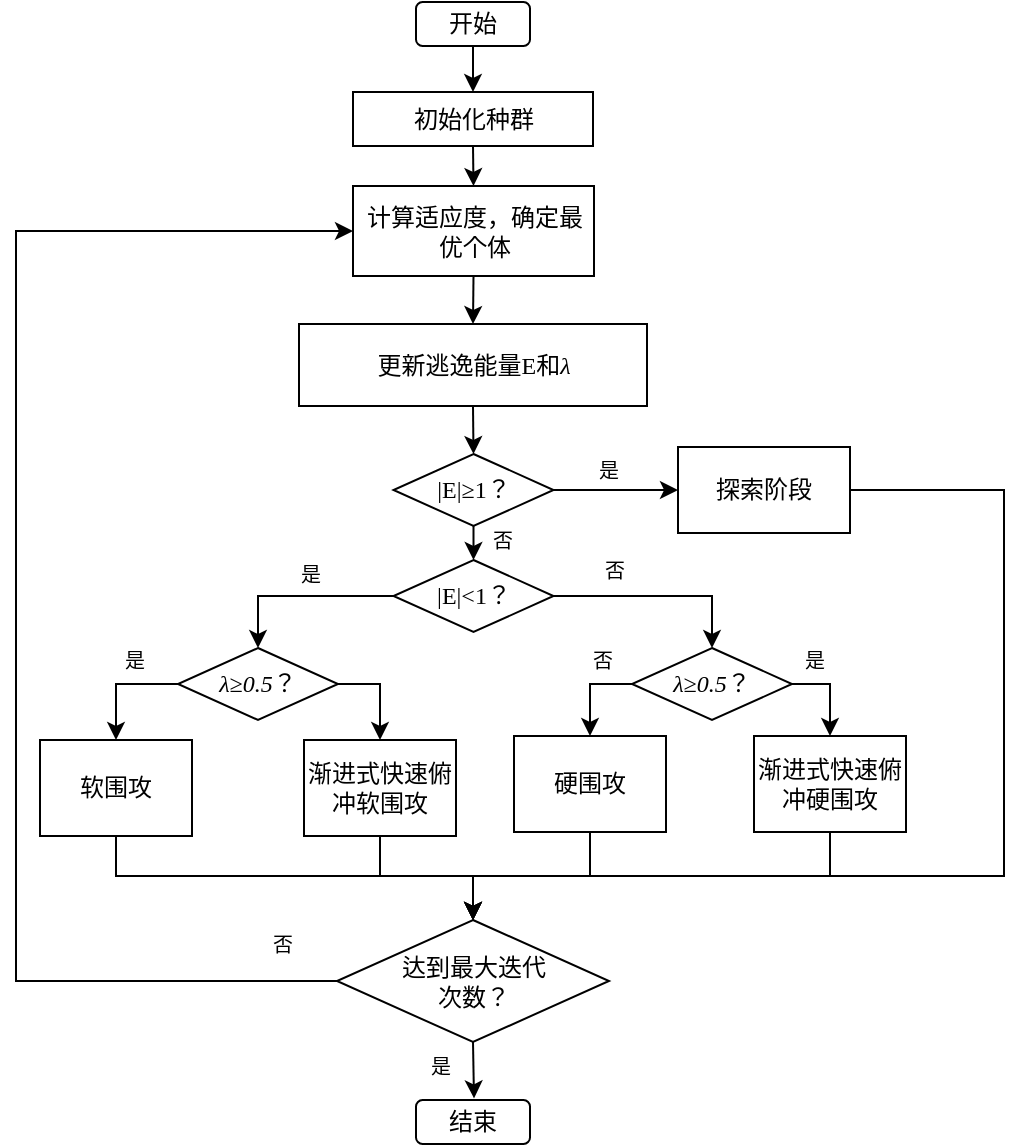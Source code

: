 <mxfile version="22.1.16" type="github">
  <diagram id="C5RBs43oDa-KdzZeNtuy" name="Page-1">
    <mxGraphModel dx="1050" dy="557" grid="0" gridSize="10" guides="1" tooltips="1" connect="1" arrows="1" fold="1" page="1" pageScale="1" pageWidth="827" pageHeight="1169" math="0" shadow="0">
      <root>
        <mxCell id="WIyWlLk6GJQsqaUBKTNV-0" />
        <mxCell id="WIyWlLk6GJQsqaUBKTNV-1" parent="WIyWlLk6GJQsqaUBKTNV-0" />
        <mxCell id="3ew8jx3CTY04XwqsGUMI-57" value="" style="group" vertex="1" connectable="0" parent="WIyWlLk6GJQsqaUBKTNV-1">
          <mxGeometry x="165" y="28" width="494" height="571" as="geometry" />
        </mxCell>
        <mxCell id="WIyWlLk6GJQsqaUBKTNV-3" value="&lt;font face=&quot;宋体&quot;&gt;开始&lt;/font&gt;" style="rounded=1;whiteSpace=wrap;html=1;fontSize=12;glass=0;strokeWidth=1;shadow=0;" parent="3ew8jx3CTY04XwqsGUMI-57" vertex="1">
          <mxGeometry x="200" width="57" height="22" as="geometry" />
        </mxCell>
        <mxCell id="3ew8jx3CTY04XwqsGUMI-59" style="edgeStyle=orthogonalEdgeStyle;rounded=0;orthogonalLoop=1;jettySize=auto;html=1;exitX=0.5;exitY=1;exitDx=0;exitDy=0;entryX=0.5;entryY=0;entryDx=0;entryDy=0;" edge="1" parent="3ew8jx3CTY04XwqsGUMI-57" source="3ew8jx3CTY04XwqsGUMI-2" target="3ew8jx3CTY04XwqsGUMI-4">
          <mxGeometry relative="1" as="geometry" />
        </mxCell>
        <mxCell id="3ew8jx3CTY04XwqsGUMI-2" value="&lt;font face=&quot;宋体&quot;&gt;初始化种群&lt;/font&gt;" style="rounded=0;whiteSpace=wrap;html=1;" vertex="1" parent="3ew8jx3CTY04XwqsGUMI-57">
          <mxGeometry x="168.5" y="45" width="120" height="27" as="geometry" />
        </mxCell>
        <mxCell id="3ew8jx3CTY04XwqsGUMI-3" style="edgeStyle=orthogonalEdgeStyle;rounded=0;orthogonalLoop=1;jettySize=auto;html=1;entryX=0.5;entryY=0;entryDx=0;entryDy=0;" edge="1" parent="3ew8jx3CTY04XwqsGUMI-57" source="WIyWlLk6GJQsqaUBKTNV-3" target="3ew8jx3CTY04XwqsGUMI-2">
          <mxGeometry relative="1" as="geometry" />
        </mxCell>
        <mxCell id="3ew8jx3CTY04XwqsGUMI-4" value="&lt;font face=&quot;宋体&quot;&gt;计算适应度，确定最优个体&lt;/font&gt;" style="rounded=0;whiteSpace=wrap;html=1;" vertex="1" parent="3ew8jx3CTY04XwqsGUMI-57">
          <mxGeometry x="168.5" y="92" width="120.5" height="45" as="geometry" />
        </mxCell>
        <mxCell id="3ew8jx3CTY04XwqsGUMI-6" value="&lt;font face=&quot;宋体&quot;&gt;更新逃逸能量&lt;/font&gt;&lt;font face=&quot;Times New Roman&quot;&gt;E&lt;/font&gt;&lt;font face=&quot;宋体&quot;&gt;和&lt;/font&gt;&lt;font style=&quot;&quot; face=&quot;Times New Roman&quot;&gt;&lt;i&gt;λ&lt;/i&gt;&lt;/font&gt;" style="rounded=0;whiteSpace=wrap;html=1;" vertex="1" parent="3ew8jx3CTY04XwqsGUMI-57">
          <mxGeometry x="141.5" y="161" width="174" height="41" as="geometry" />
        </mxCell>
        <mxCell id="3ew8jx3CTY04XwqsGUMI-7" style="edgeStyle=orthogonalEdgeStyle;rounded=0;orthogonalLoop=1;jettySize=auto;html=1;exitX=0.5;exitY=1;exitDx=0;exitDy=0;entryX=0.5;entryY=0;entryDx=0;entryDy=0;" edge="1" parent="3ew8jx3CTY04XwqsGUMI-57" source="3ew8jx3CTY04XwqsGUMI-4" target="3ew8jx3CTY04XwqsGUMI-6">
          <mxGeometry relative="1" as="geometry" />
        </mxCell>
        <mxCell id="3ew8jx3CTY04XwqsGUMI-8" value="&lt;font face=&quot;Times New Roman&quot;&gt;|E|≥1？&lt;/font&gt;" style="rhombus;whiteSpace=wrap;html=1;" vertex="1" parent="3ew8jx3CTY04XwqsGUMI-57">
          <mxGeometry x="188.75" y="226" width="80" height="36" as="geometry" />
        </mxCell>
        <mxCell id="3ew8jx3CTY04XwqsGUMI-9" style="edgeStyle=orthogonalEdgeStyle;rounded=0;orthogonalLoop=1;jettySize=auto;html=1;exitX=0.5;exitY=1;exitDx=0;exitDy=0;entryX=0.5;entryY=0;entryDx=0;entryDy=0;" edge="1" parent="3ew8jx3CTY04XwqsGUMI-57" source="3ew8jx3CTY04XwqsGUMI-6" target="3ew8jx3CTY04XwqsGUMI-8">
          <mxGeometry relative="1" as="geometry" />
        </mxCell>
        <mxCell id="3ew8jx3CTY04XwqsGUMI-11" value="&lt;font face=&quot;宋体&quot;&gt;探索阶段&lt;/font&gt;" style="rounded=0;whiteSpace=wrap;html=1;" vertex="1" parent="3ew8jx3CTY04XwqsGUMI-57">
          <mxGeometry x="331" y="222.5" width="86" height="43" as="geometry" />
        </mxCell>
        <mxCell id="3ew8jx3CTY04XwqsGUMI-12" style="edgeStyle=orthogonalEdgeStyle;rounded=0;orthogonalLoop=1;jettySize=auto;html=1;exitX=1;exitY=0.5;exitDx=0;exitDy=0;entryX=0;entryY=0.5;entryDx=0;entryDy=0;" edge="1" parent="3ew8jx3CTY04XwqsGUMI-57" source="3ew8jx3CTY04XwqsGUMI-8" target="3ew8jx3CTY04XwqsGUMI-11">
          <mxGeometry relative="1" as="geometry" />
        </mxCell>
        <mxCell id="3ew8jx3CTY04XwqsGUMI-16" value="&lt;font face=&quot;宋体&quot; style=&quot;font-size: 10px; font-weight: normal;&quot;&gt;是&lt;/font&gt;" style="text;strokeColor=none;fillColor=none;html=1;fontSize=24;fontStyle=1;verticalAlign=middle;align=center;" vertex="1" parent="3ew8jx3CTY04XwqsGUMI-57">
          <mxGeometry x="282" y="218" width="28" height="23" as="geometry" />
        </mxCell>
        <mxCell id="3ew8jx3CTY04XwqsGUMI-17" style="edgeStyle=orthogonalEdgeStyle;rounded=0;orthogonalLoop=1;jettySize=auto;html=1;exitX=0.5;exitY=1;exitDx=0;exitDy=0;" edge="1" parent="3ew8jx3CTY04XwqsGUMI-57" source="3ew8jx3CTY04XwqsGUMI-8" target="3ew8jx3CTY04XwqsGUMI-8">
          <mxGeometry relative="1" as="geometry" />
        </mxCell>
        <mxCell id="3ew8jx3CTY04XwqsGUMI-18" value="&lt;font face=&quot;Times New Roman&quot;&gt;|E|&amp;lt;1？&lt;/font&gt;" style="rhombus;whiteSpace=wrap;html=1;" vertex="1" parent="3ew8jx3CTY04XwqsGUMI-57">
          <mxGeometry x="188.75" y="279" width="80" height="36" as="geometry" />
        </mxCell>
        <mxCell id="3ew8jx3CTY04XwqsGUMI-19" style="edgeStyle=orthogonalEdgeStyle;rounded=0;orthogonalLoop=1;jettySize=auto;html=1;exitX=0.5;exitY=1;exitDx=0;exitDy=0;entryX=0.5;entryY=0;entryDx=0;entryDy=0;" edge="1" parent="3ew8jx3CTY04XwqsGUMI-57" source="3ew8jx3CTY04XwqsGUMI-8" target="3ew8jx3CTY04XwqsGUMI-18">
          <mxGeometry relative="1" as="geometry" />
        </mxCell>
        <mxCell id="3ew8jx3CTY04XwqsGUMI-20" value="&lt;span style=&quot;font-size: 10px; font-weight: 400;&quot;&gt;&lt;font face=&quot;宋体&quot;&gt;否&lt;/font&gt;&lt;/span&gt;" style="text;strokeColor=none;fillColor=none;html=1;fontSize=24;fontStyle=1;verticalAlign=middle;align=center;" vertex="1" parent="3ew8jx3CTY04XwqsGUMI-57">
          <mxGeometry x="229" y="253" width="28" height="23" as="geometry" />
        </mxCell>
        <mxCell id="3ew8jx3CTY04XwqsGUMI-21" value="&lt;i style=&quot;border-color: var(--border-color);&quot;&gt;&lt;font style=&quot;border-color: var(--border-color);&quot; face=&quot;Times New Roman&quot;&gt;λ≥0.5&lt;/font&gt;&lt;/i&gt;&lt;font face=&quot;Times New Roman&quot;&gt;？&lt;/font&gt;" style="rhombus;whiteSpace=wrap;html=1;" vertex="1" parent="3ew8jx3CTY04XwqsGUMI-57">
          <mxGeometry x="81" y="323" width="80" height="36" as="geometry" />
        </mxCell>
        <mxCell id="3ew8jx3CTY04XwqsGUMI-23" style="edgeStyle=orthogonalEdgeStyle;rounded=0;orthogonalLoop=1;jettySize=auto;html=1;exitX=0;exitY=0.5;exitDx=0;exitDy=0;entryX=0.5;entryY=0;entryDx=0;entryDy=0;" edge="1" parent="3ew8jx3CTY04XwqsGUMI-57" source="3ew8jx3CTY04XwqsGUMI-18" target="3ew8jx3CTY04XwqsGUMI-21">
          <mxGeometry relative="1" as="geometry" />
        </mxCell>
        <mxCell id="3ew8jx3CTY04XwqsGUMI-22" value="&lt;i style=&quot;border-color: var(--border-color);&quot;&gt;&lt;font style=&quot;border-color: var(--border-color);&quot; face=&quot;Times New Roman&quot;&gt;λ≥0.5&lt;/font&gt;&lt;/i&gt;&lt;font face=&quot;Times New Roman&quot;&gt;？&lt;/font&gt;" style="rhombus;whiteSpace=wrap;html=1;" vertex="1" parent="3ew8jx3CTY04XwqsGUMI-57">
          <mxGeometry x="308" y="323" width="80" height="36" as="geometry" />
        </mxCell>
        <mxCell id="3ew8jx3CTY04XwqsGUMI-25" style="edgeStyle=orthogonalEdgeStyle;rounded=0;orthogonalLoop=1;jettySize=auto;html=1;exitX=1;exitY=0.5;exitDx=0;exitDy=0;entryX=0.5;entryY=0;entryDx=0;entryDy=0;" edge="1" parent="3ew8jx3CTY04XwqsGUMI-57" source="3ew8jx3CTY04XwqsGUMI-18" target="3ew8jx3CTY04XwqsGUMI-22">
          <mxGeometry relative="1" as="geometry" />
        </mxCell>
        <mxCell id="3ew8jx3CTY04XwqsGUMI-24" value="&lt;font style=&quot;font-size: 10px; font-weight: normal;&quot;&gt;是&lt;/font&gt;" style="text;strokeColor=none;fillColor=none;html=1;fontSize=24;fontStyle=1;verticalAlign=middle;align=center;" vertex="1" parent="3ew8jx3CTY04XwqsGUMI-57">
          <mxGeometry x="133" y="270" width="28" height="23" as="geometry" />
        </mxCell>
        <mxCell id="3ew8jx3CTY04XwqsGUMI-26" value="&lt;span style=&quot;font-size: 10px; font-weight: 400;&quot;&gt;&lt;font face=&quot;宋体&quot;&gt;否&lt;/font&gt;&lt;/span&gt;" style="text;strokeColor=none;fillColor=none;html=1;fontSize=24;fontStyle=1;verticalAlign=middle;align=center;" vertex="1" parent="3ew8jx3CTY04XwqsGUMI-57">
          <mxGeometry x="285" y="268" width="28" height="23" as="geometry" />
        </mxCell>
        <mxCell id="3ew8jx3CTY04XwqsGUMI-27" value="&lt;font face=&quot;宋体&quot;&gt;软围攻&lt;/font&gt;" style="rounded=0;whiteSpace=wrap;html=1;" vertex="1" parent="3ew8jx3CTY04XwqsGUMI-57">
          <mxGeometry x="12" y="369" width="76" height="48" as="geometry" />
        </mxCell>
        <mxCell id="3ew8jx3CTY04XwqsGUMI-29" style="edgeStyle=orthogonalEdgeStyle;rounded=0;orthogonalLoop=1;jettySize=auto;html=1;exitX=0;exitY=0.5;exitDx=0;exitDy=0;entryX=0.5;entryY=0;entryDx=0;entryDy=0;" edge="1" parent="3ew8jx3CTY04XwqsGUMI-57" source="3ew8jx3CTY04XwqsGUMI-21" target="3ew8jx3CTY04XwqsGUMI-27">
          <mxGeometry relative="1" as="geometry" />
        </mxCell>
        <mxCell id="3ew8jx3CTY04XwqsGUMI-28" value="&lt;font face=&quot;宋体&quot;&gt;渐进式快速俯冲软围攻&lt;/font&gt;" style="rounded=0;whiteSpace=wrap;html=1;" vertex="1" parent="3ew8jx3CTY04XwqsGUMI-57">
          <mxGeometry x="144" y="369" width="76" height="48" as="geometry" />
        </mxCell>
        <mxCell id="3ew8jx3CTY04XwqsGUMI-31" style="edgeStyle=orthogonalEdgeStyle;rounded=0;orthogonalLoop=1;jettySize=auto;html=1;exitX=1;exitY=0.5;exitDx=0;exitDy=0;entryX=0.5;entryY=0;entryDx=0;entryDy=0;" edge="1" parent="3ew8jx3CTY04XwqsGUMI-57" source="3ew8jx3CTY04XwqsGUMI-21" target="3ew8jx3CTY04XwqsGUMI-28">
          <mxGeometry relative="1" as="geometry" />
        </mxCell>
        <mxCell id="3ew8jx3CTY04XwqsGUMI-30" value="&lt;font face=&quot;宋体&quot; style=&quot;font-size: 10px; font-weight: normal;&quot;&gt;是&lt;/font&gt;" style="text;strokeColor=none;fillColor=none;html=1;fontSize=24;fontStyle=1;verticalAlign=middle;align=center;" vertex="1" parent="3ew8jx3CTY04XwqsGUMI-57">
          <mxGeometry x="45" y="313" width="28" height="23" as="geometry" />
        </mxCell>
        <mxCell id="3ew8jx3CTY04XwqsGUMI-33" value="&lt;font face=&quot;宋体&quot;&gt;渐进式快速俯冲硬围攻&lt;/font&gt;" style="rounded=0;whiteSpace=wrap;html=1;" vertex="1" parent="3ew8jx3CTY04XwqsGUMI-57">
          <mxGeometry x="369" y="367" width="76" height="48" as="geometry" />
        </mxCell>
        <mxCell id="3ew8jx3CTY04XwqsGUMI-39" style="edgeStyle=orthogonalEdgeStyle;rounded=0;orthogonalLoop=1;jettySize=auto;html=1;exitX=1;exitY=0.5;exitDx=0;exitDy=0;entryX=0.5;entryY=0;entryDx=0;entryDy=0;" edge="1" parent="3ew8jx3CTY04XwqsGUMI-57" source="3ew8jx3CTY04XwqsGUMI-22" target="3ew8jx3CTY04XwqsGUMI-33">
          <mxGeometry relative="1" as="geometry" />
        </mxCell>
        <mxCell id="3ew8jx3CTY04XwqsGUMI-35" value="&lt;font face=&quot;宋体&quot;&gt;硬围攻&lt;/font&gt;" style="rounded=0;whiteSpace=wrap;html=1;" vertex="1" parent="3ew8jx3CTY04XwqsGUMI-57">
          <mxGeometry x="249" y="367" width="76" height="48" as="geometry" />
        </mxCell>
        <mxCell id="3ew8jx3CTY04XwqsGUMI-36" style="edgeStyle=orthogonalEdgeStyle;rounded=0;orthogonalLoop=1;jettySize=auto;html=1;exitX=0;exitY=0.5;exitDx=0;exitDy=0;entryX=0.5;entryY=0;entryDx=0;entryDy=0;" edge="1" parent="3ew8jx3CTY04XwqsGUMI-57" source="3ew8jx3CTY04XwqsGUMI-22" target="3ew8jx3CTY04XwqsGUMI-35">
          <mxGeometry relative="1" as="geometry" />
        </mxCell>
        <mxCell id="3ew8jx3CTY04XwqsGUMI-37" value="&lt;span style=&quot;font-size: 10px; font-weight: 400;&quot;&gt;否&lt;/span&gt;" style="text;strokeColor=none;fillColor=none;html=1;fontSize=24;fontStyle=1;verticalAlign=middle;align=center;" vertex="1" parent="3ew8jx3CTY04XwqsGUMI-57">
          <mxGeometry x="279" y="313" width="28" height="23" as="geometry" />
        </mxCell>
        <mxCell id="3ew8jx3CTY04XwqsGUMI-38" value="&lt;font face=&quot;宋体&quot; style=&quot;font-size: 10px; font-weight: normal;&quot;&gt;是&lt;/font&gt;" style="text;strokeColor=none;fillColor=none;html=1;fontSize=24;fontStyle=1;verticalAlign=middle;align=center;" vertex="1" parent="3ew8jx3CTY04XwqsGUMI-57">
          <mxGeometry x="385" y="313" width="28" height="23" as="geometry" />
        </mxCell>
        <mxCell id="3ew8jx3CTY04XwqsGUMI-44" style="edgeStyle=orthogonalEdgeStyle;rounded=0;orthogonalLoop=1;jettySize=auto;html=1;exitX=0;exitY=0.5;exitDx=0;exitDy=0;entryX=0;entryY=0.5;entryDx=0;entryDy=0;" edge="1" parent="3ew8jx3CTY04XwqsGUMI-57" source="3ew8jx3CTY04XwqsGUMI-40" target="3ew8jx3CTY04XwqsGUMI-4">
          <mxGeometry relative="1" as="geometry">
            <Array as="points">
              <mxPoint y="490" />
              <mxPoint y="115" />
            </Array>
          </mxGeometry>
        </mxCell>
        <mxCell id="3ew8jx3CTY04XwqsGUMI-48" style="edgeStyle=orthogonalEdgeStyle;rounded=0;orthogonalLoop=1;jettySize=auto;html=1;exitX=0.5;exitY=1;exitDx=0;exitDy=0;" edge="1" parent="3ew8jx3CTY04XwqsGUMI-57" source="3ew8jx3CTY04XwqsGUMI-40">
          <mxGeometry relative="1" as="geometry">
            <mxPoint x="229" y="548.2" as="targetPoint" />
          </mxGeometry>
        </mxCell>
        <mxCell id="3ew8jx3CTY04XwqsGUMI-40" value="&lt;font face=&quot;宋体&quot;&gt;达到最大迭代&lt;br&gt;次数？&lt;/font&gt;" style="rhombus;whiteSpace=wrap;html=1;" vertex="1" parent="3ew8jx3CTY04XwqsGUMI-57">
          <mxGeometry x="160.5" y="459" width="136" height="61" as="geometry" />
        </mxCell>
        <mxCell id="3ew8jx3CTY04XwqsGUMI-53" style="edgeStyle=orthogonalEdgeStyle;rounded=0;orthogonalLoop=1;jettySize=auto;html=1;exitX=1;exitY=0.5;exitDx=0;exitDy=0;entryX=0.5;entryY=0;entryDx=0;entryDy=0;" edge="1" parent="3ew8jx3CTY04XwqsGUMI-57" source="3ew8jx3CTY04XwqsGUMI-11" target="3ew8jx3CTY04XwqsGUMI-40">
          <mxGeometry relative="1" as="geometry">
            <Array as="points">
              <mxPoint x="494" y="244" />
              <mxPoint x="494" y="437" />
              <mxPoint x="229" y="437" />
            </Array>
          </mxGeometry>
        </mxCell>
        <mxCell id="3ew8jx3CTY04XwqsGUMI-49" style="edgeStyle=orthogonalEdgeStyle;rounded=0;orthogonalLoop=1;jettySize=auto;html=1;exitX=0.5;exitY=1;exitDx=0;exitDy=0;entryX=0.5;entryY=0;entryDx=0;entryDy=0;" edge="1" parent="3ew8jx3CTY04XwqsGUMI-57" source="3ew8jx3CTY04XwqsGUMI-27" target="3ew8jx3CTY04XwqsGUMI-40">
          <mxGeometry relative="1" as="geometry">
            <Array as="points">
              <mxPoint x="50" y="437" />
              <mxPoint x="229" y="437" />
            </Array>
          </mxGeometry>
        </mxCell>
        <mxCell id="3ew8jx3CTY04XwqsGUMI-54" style="edgeStyle=orthogonalEdgeStyle;rounded=0;orthogonalLoop=1;jettySize=auto;html=1;exitX=0.5;exitY=1;exitDx=0;exitDy=0;entryX=0.5;entryY=0;entryDx=0;entryDy=0;" edge="1" parent="3ew8jx3CTY04XwqsGUMI-57" source="3ew8jx3CTY04XwqsGUMI-28" target="3ew8jx3CTY04XwqsGUMI-40">
          <mxGeometry relative="1" as="geometry">
            <Array as="points">
              <mxPoint x="182" y="437" />
              <mxPoint x="229" y="437" />
            </Array>
          </mxGeometry>
        </mxCell>
        <mxCell id="3ew8jx3CTY04XwqsGUMI-56" style="edgeStyle=orthogonalEdgeStyle;rounded=0;orthogonalLoop=1;jettySize=auto;html=1;exitX=0.5;exitY=1;exitDx=0;exitDy=0;entryX=0.5;entryY=0;entryDx=0;entryDy=0;" edge="1" parent="3ew8jx3CTY04XwqsGUMI-57" source="3ew8jx3CTY04XwqsGUMI-33" target="3ew8jx3CTY04XwqsGUMI-40">
          <mxGeometry relative="1" as="geometry" />
        </mxCell>
        <mxCell id="3ew8jx3CTY04XwqsGUMI-42" style="edgeStyle=orthogonalEdgeStyle;rounded=0;orthogonalLoop=1;jettySize=auto;html=1;exitX=0.5;exitY=1;exitDx=0;exitDy=0;" edge="1" parent="3ew8jx3CTY04XwqsGUMI-57" source="3ew8jx3CTY04XwqsGUMI-40" target="3ew8jx3CTY04XwqsGUMI-40">
          <mxGeometry relative="1" as="geometry" />
        </mxCell>
        <mxCell id="3ew8jx3CTY04XwqsGUMI-45" value="&lt;span style=&quot;font-size: 10px; font-weight: 400;&quot;&gt;&lt;font face=&quot;宋体&quot;&gt;否&lt;/font&gt;&lt;/span&gt;" style="text;strokeColor=none;fillColor=none;html=1;fontSize=24;fontStyle=1;verticalAlign=middle;align=center;" vertex="1" parent="3ew8jx3CTY04XwqsGUMI-57">
          <mxGeometry x="119" y="455" width="28" height="23" as="geometry" />
        </mxCell>
        <mxCell id="3ew8jx3CTY04XwqsGUMI-46" value="&lt;font style=&quot;font-size: 10px; font-weight: normal;&quot;&gt;是&lt;/font&gt;" style="text;strokeColor=none;fillColor=none;html=1;fontSize=24;fontStyle=1;verticalAlign=middle;align=center;" vertex="1" parent="3ew8jx3CTY04XwqsGUMI-57">
          <mxGeometry x="198" y="516" width="28" height="23" as="geometry" />
        </mxCell>
        <mxCell id="3ew8jx3CTY04XwqsGUMI-47" value="&lt;font face=&quot;宋体&quot;&gt;结束&lt;/font&gt;" style="rounded=1;whiteSpace=wrap;html=1;fontSize=12;glass=0;strokeWidth=1;shadow=0;" vertex="1" parent="3ew8jx3CTY04XwqsGUMI-57">
          <mxGeometry x="200" y="549" width="57" height="22" as="geometry" />
        </mxCell>
        <mxCell id="3ew8jx3CTY04XwqsGUMI-55" style="edgeStyle=orthogonalEdgeStyle;rounded=0;orthogonalLoop=1;jettySize=auto;html=1;exitX=0.5;exitY=1;exitDx=0;exitDy=0;entryX=0.5;entryY=0;entryDx=0;entryDy=0;" edge="1" parent="3ew8jx3CTY04XwqsGUMI-57" source="3ew8jx3CTY04XwqsGUMI-35" target="3ew8jx3CTY04XwqsGUMI-40">
          <mxGeometry relative="1" as="geometry" />
        </mxCell>
      </root>
    </mxGraphModel>
  </diagram>
</mxfile>
